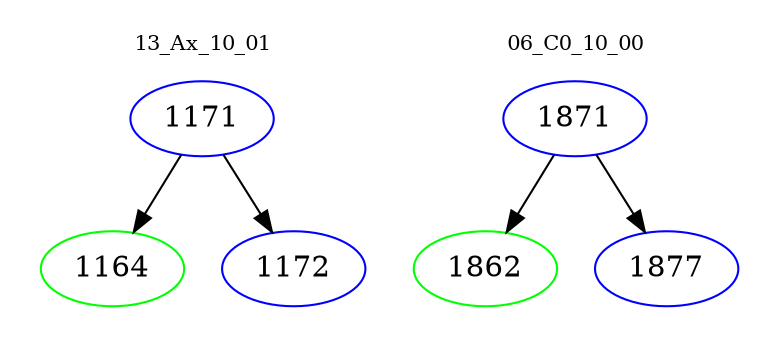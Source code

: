 digraph{
subgraph cluster_0 {
color = white
label = "13_Ax_10_01";
fontsize=10;
T0_1171 [label="1171", color="blue"]
T0_1171 -> T0_1164 [color="black"]
T0_1164 [label="1164", color="green"]
T0_1171 -> T0_1172 [color="black"]
T0_1172 [label="1172", color="blue"]
}
subgraph cluster_1 {
color = white
label = "06_C0_10_00";
fontsize=10;
T1_1871 [label="1871", color="blue"]
T1_1871 -> T1_1862 [color="black"]
T1_1862 [label="1862", color="green"]
T1_1871 -> T1_1877 [color="black"]
T1_1877 [label="1877", color="blue"]
}
}
